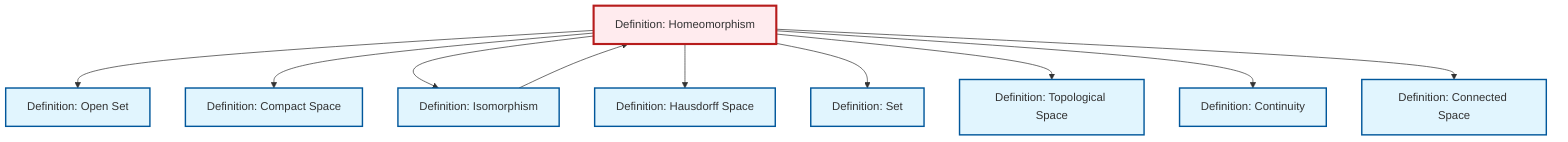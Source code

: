 graph TD
    classDef definition fill:#e1f5fe,stroke:#01579b,stroke-width:2px
    classDef theorem fill:#f3e5f5,stroke:#4a148c,stroke-width:2px
    classDef axiom fill:#fff3e0,stroke:#e65100,stroke-width:2px
    classDef example fill:#e8f5e9,stroke:#1b5e20,stroke-width:2px
    classDef current fill:#ffebee,stroke:#b71c1c,stroke-width:3px
    def-hausdorff["Definition: Hausdorff Space"]:::definition
    def-set["Definition: Set"]:::definition
    def-open-set["Definition: Open Set"]:::definition
    def-continuity["Definition: Continuity"]:::definition
    def-compact["Definition: Compact Space"]:::definition
    def-connected["Definition: Connected Space"]:::definition
    def-homeomorphism["Definition: Homeomorphism"]:::definition
    def-topological-space["Definition: Topological Space"]:::definition
    def-isomorphism["Definition: Isomorphism"]:::definition
    def-homeomorphism --> def-open-set
    def-homeomorphism --> def-compact
    def-homeomorphism --> def-isomorphism
    def-homeomorphism --> def-hausdorff
    def-homeomorphism --> def-set
    def-isomorphism --> def-homeomorphism
    def-homeomorphism --> def-topological-space
    def-homeomorphism --> def-continuity
    def-homeomorphism --> def-connected
    class def-homeomorphism current